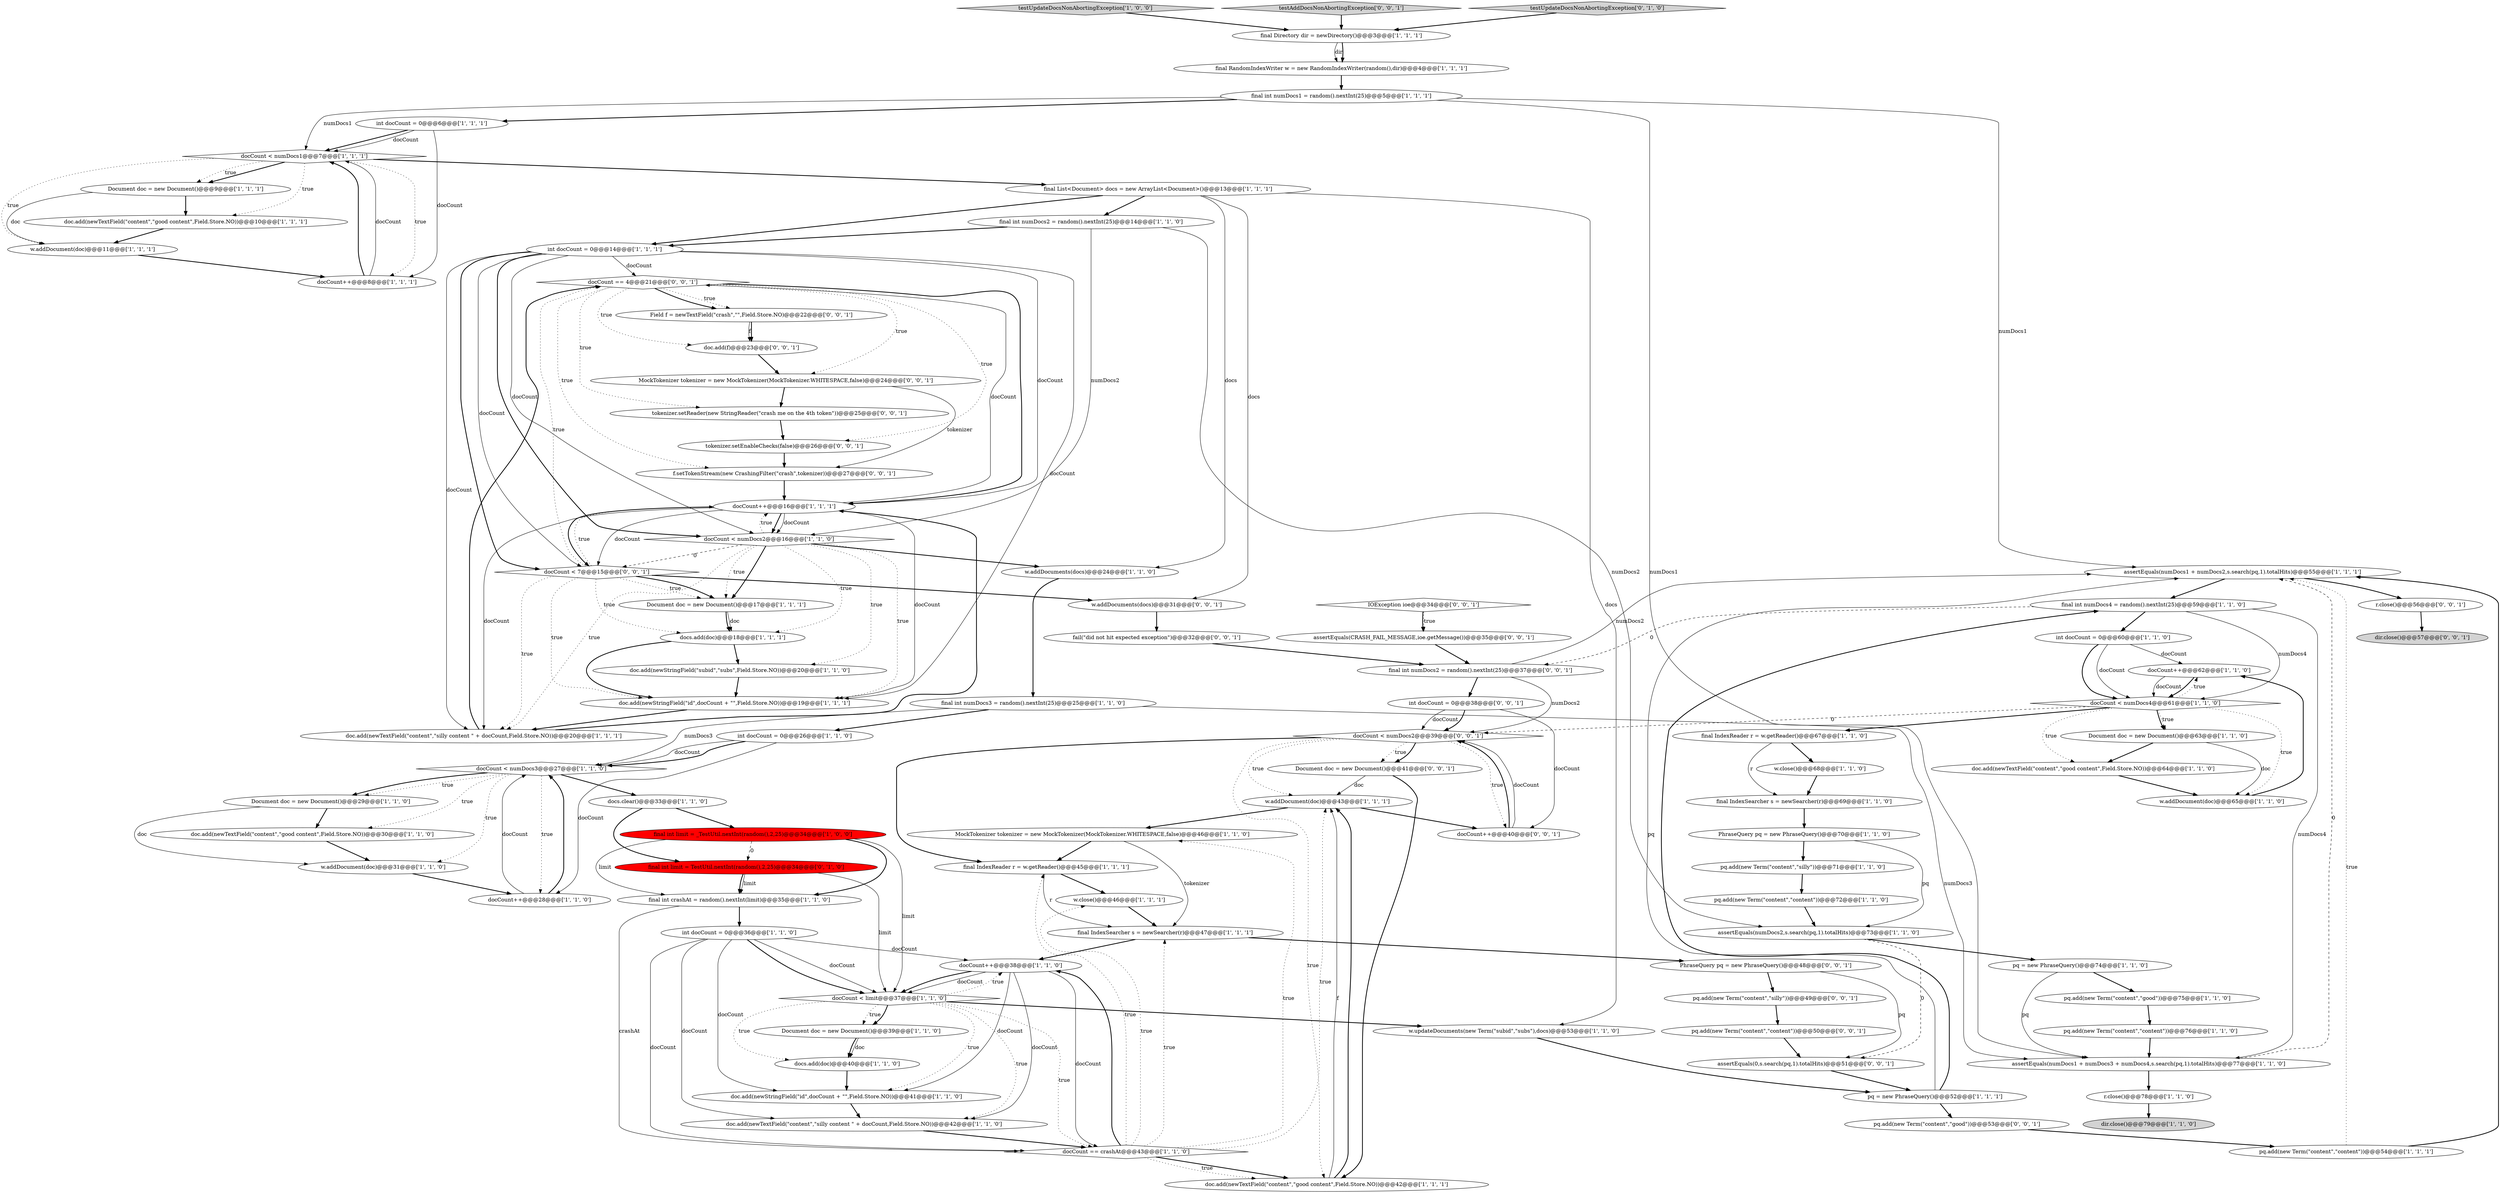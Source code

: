 digraph {
54 [style = filled, label = "testUpdateDocsNonAbortingException['1', '0', '0']", fillcolor = lightgray, shape = diamond image = "AAA0AAABBB1BBB"];
75 [style = filled, label = "int docCount = 0@@@38@@@['0', '0', '1']", fillcolor = white, shape = ellipse image = "AAA0AAABBB3BBB"];
74 [style = filled, label = "r.close()@@@56@@@['0', '0', '1']", fillcolor = white, shape = ellipse image = "AAA0AAABBB3BBB"];
4 [style = filled, label = "Document doc = new Document()@@@29@@@['1', '1', '0']", fillcolor = white, shape = ellipse image = "AAA0AAABBB1BBB"];
16 [style = filled, label = "PhraseQuery pq = new PhraseQuery()@@@70@@@['1', '1', '0']", fillcolor = white, shape = ellipse image = "AAA0AAABBB1BBB"];
88 [style = filled, label = "IOException ioe@@@34@@@['0', '0', '1']", fillcolor = white, shape = diamond image = "AAA0AAABBB3BBB"];
53 [style = filled, label = "pq = new PhraseQuery()@@@74@@@['1', '1', '0']", fillcolor = white, shape = ellipse image = "AAA0AAABBB1BBB"];
80 [style = filled, label = "Document doc = new Document()@@@41@@@['0', '0', '1']", fillcolor = white, shape = ellipse image = "AAA0AAABBB3BBB"];
60 [style = filled, label = "int docCount = 0@@@60@@@['1', '1', '0']", fillcolor = white, shape = ellipse image = "AAA0AAABBB1BBB"];
28 [style = filled, label = "docCount < limit@@@37@@@['1', '1', '0']", fillcolor = white, shape = diamond image = "AAA0AAABBB1BBB"];
26 [style = filled, label = "pq.add(new Term(\"content\",\"silly\"))@@@71@@@['1', '1', '0']", fillcolor = white, shape = ellipse image = "AAA0AAABBB1BBB"];
47 [style = filled, label = "w.addDocument(doc)@@@43@@@['1', '1', '1']", fillcolor = white, shape = ellipse image = "AAA0AAABBB1BBB"];
46 [style = filled, label = "w.addDocument(doc)@@@65@@@['1', '1', '0']", fillcolor = white, shape = ellipse image = "AAA0AAABBB1BBB"];
44 [style = filled, label = "int docCount = 0@@@36@@@['1', '1', '0']", fillcolor = white, shape = ellipse image = "AAA0AAABBB1BBB"];
85 [style = filled, label = "testAddDocsNonAbortingException['0', '0', '1']", fillcolor = lightgray, shape = diamond image = "AAA0AAABBB3BBB"];
91 [style = filled, label = "w.addDocuments(docs)@@@31@@@['0', '0', '1']", fillcolor = white, shape = ellipse image = "AAA0AAABBB3BBB"];
18 [style = filled, label = "doc.add(newTextField(\"content\",\"good content\",Field.Store.NO))@@@30@@@['1', '1', '0']", fillcolor = white, shape = ellipse image = "AAA0AAABBB1BBB"];
23 [style = filled, label = "doc.add(newTextField(\"content\",\"good content\",Field.Store.NO))@@@42@@@['1', '1', '1']", fillcolor = white, shape = ellipse image = "AAA0AAABBB1BBB"];
15 [style = filled, label = "docs.add(doc)@@@40@@@['1', '1', '0']", fillcolor = white, shape = ellipse image = "AAA0AAABBB1BBB"];
39 [style = filled, label = "final IndexReader r = w.getReader()@@@45@@@['1', '1', '1']", fillcolor = white, shape = ellipse image = "AAA0AAABBB1BBB"];
93 [style = filled, label = "docCount == 4@@@21@@@['0', '0', '1']", fillcolor = white, shape = diamond image = "AAA0AAABBB3BBB"];
55 [style = filled, label = "docCount < numDocs2@@@16@@@['1', '1', '0']", fillcolor = white, shape = diamond image = "AAA0AAABBB1BBB"];
95 [style = filled, label = "docCount++@@@40@@@['0', '0', '1']", fillcolor = white, shape = ellipse image = "AAA0AAABBB3BBB"];
92 [style = filled, label = "pq.add(new Term(\"content\",\"good\"))@@@53@@@['0', '0', '1']", fillcolor = white, shape = ellipse image = "AAA0AAABBB3BBB"];
31 [style = filled, label = "docCount++@@@28@@@['1', '1', '0']", fillcolor = white, shape = ellipse image = "AAA0AAABBB1BBB"];
78 [style = filled, label = "fail(\"did not hit expected exception\")@@@32@@@['0', '0', '1']", fillcolor = white, shape = ellipse image = "AAA0AAABBB3BBB"];
25 [style = filled, label = "doc.add(newStringField(\"subid\",\"subs\",Field.Store.NO))@@@20@@@['1', '1', '0']", fillcolor = white, shape = ellipse image = "AAA0AAABBB1BBB"];
17 [style = filled, label = "pq.add(new Term(\"content\",\"content\"))@@@72@@@['1', '1', '0']", fillcolor = white, shape = ellipse image = "AAA0AAABBB1BBB"];
82 [style = filled, label = "f.setTokenStream(new CrashingFilter(\"crash\",tokenizer))@@@27@@@['0', '0', '1']", fillcolor = white, shape = ellipse image = "AAA0AAABBB3BBB"];
48 [style = filled, label = "final IndexReader r = w.getReader()@@@67@@@['1', '1', '0']", fillcolor = white, shape = ellipse image = "AAA0AAABBB1BBB"];
33 [style = filled, label = "doc.add(newTextField(\"content\",\"silly content \" + docCount,Field.Store.NO))@@@42@@@['1', '1', '0']", fillcolor = white, shape = ellipse image = "AAA0AAABBB1BBB"];
64 [style = filled, label = "Document doc = new Document()@@@63@@@['1', '1', '0']", fillcolor = white, shape = ellipse image = "AAA0AAABBB1BBB"];
90 [style = filled, label = "dir.close()@@@57@@@['0', '0', '1']", fillcolor = lightgray, shape = ellipse image = "AAA0AAABBB3BBB"];
56 [style = filled, label = "assertEquals(numDocs1 + numDocs2,s.search(pq,1).totalHits)@@@55@@@['1', '1', '1']", fillcolor = white, shape = ellipse image = "AAA0AAABBB1BBB"];
3 [style = filled, label = "final RandomIndexWriter w = new RandomIndexWriter(random(),dir)@@@4@@@['1', '1', '1']", fillcolor = white, shape = ellipse image = "AAA0AAABBB1BBB"];
42 [style = filled, label = "final int numDocs4 = random().nextInt(25)@@@59@@@['1', '1', '0']", fillcolor = white, shape = ellipse image = "AAA0AAABBB1BBB"];
73 [style = filled, label = "pq.add(new Term(\"content\",\"content\"))@@@50@@@['0', '0', '1']", fillcolor = white, shape = ellipse image = "AAA0AAABBB3BBB"];
30 [style = filled, label = "assertEquals(numDocs1 + numDocs3 + numDocs4,s.search(pq,1).totalHits)@@@77@@@['1', '1', '0']", fillcolor = white, shape = ellipse image = "AAA0AAABBB1BBB"];
45 [style = filled, label = "w.close()@@@46@@@['1', '1', '1']", fillcolor = white, shape = ellipse image = "AAA0AAABBB1BBB"];
49 [style = filled, label = "docCount == crashAt@@@43@@@['1', '1', '0']", fillcolor = white, shape = diamond image = "AAA0AAABBB1BBB"];
77 [style = filled, label = "tokenizer.setEnableChecks(false)@@@26@@@['0', '0', '1']", fillcolor = white, shape = ellipse image = "AAA0AAABBB3BBB"];
58 [style = filled, label = "docs.clear()@@@33@@@['1', '1', '0']", fillcolor = white, shape = ellipse image = "AAA0AAABBB1BBB"];
1 [style = filled, label = "pq = new PhraseQuery()@@@52@@@['1', '1', '1']", fillcolor = white, shape = ellipse image = "AAA0AAABBB1BBB"];
67 [style = filled, label = "final int numDocs1 = random().nextInt(25)@@@5@@@['1', '1', '1']", fillcolor = white, shape = ellipse image = "AAA0AAABBB1BBB"];
12 [style = filled, label = "w.close()@@@68@@@['1', '1', '0']", fillcolor = white, shape = ellipse image = "AAA0AAABBB1BBB"];
5 [style = filled, label = "MockTokenizer tokenizer = new MockTokenizer(MockTokenizer.WHITESPACE,false)@@@46@@@['1', '1', '0']", fillcolor = white, shape = ellipse image = "AAA0AAABBB1BBB"];
27 [style = filled, label = "doc.add(newStringField(\"id\",docCount + \"\",Field.Store.NO))@@@41@@@['1', '1', '0']", fillcolor = white, shape = ellipse image = "AAA0AAABBB1BBB"];
2 [style = filled, label = "final IndexSearcher s = newSearcher(r)@@@69@@@['1', '1', '0']", fillcolor = white, shape = ellipse image = "AAA0AAABBB1BBB"];
79 [style = filled, label = "Field f = newTextField(\"crash\",\"\",Field.Store.NO)@@@22@@@['0', '0', '1']", fillcolor = white, shape = ellipse image = "AAA0AAABBB3BBB"];
22 [style = filled, label = "Document doc = new Document()@@@9@@@['1', '1', '1']", fillcolor = white, shape = ellipse image = "AAA0AAABBB1BBB"];
94 [style = filled, label = "docCount < 7@@@15@@@['0', '0', '1']", fillcolor = white, shape = diamond image = "AAA0AAABBB3BBB"];
63 [style = filled, label = "docCount < numDocs1@@@7@@@['1', '1', '1']", fillcolor = white, shape = diamond image = "AAA0AAABBB1BBB"];
35 [style = filled, label = "doc.add(newTextField(\"content\",\"good content\",Field.Store.NO))@@@10@@@['1', '1', '1']", fillcolor = white, shape = ellipse image = "AAA0AAABBB1BBB"];
38 [style = filled, label = "final Directory dir = newDirectory()@@@3@@@['1', '1', '1']", fillcolor = white, shape = ellipse image = "AAA0AAABBB1BBB"];
71 [style = filled, label = "docCount < numDocs2@@@39@@@['0', '0', '1']", fillcolor = white, shape = diamond image = "AAA0AAABBB3BBB"];
36 [style = filled, label = "docs.add(doc)@@@18@@@['1', '1', '1']", fillcolor = white, shape = ellipse image = "AAA0AAABBB1BBB"];
66 [style = filled, label = "docCount++@@@8@@@['1', '1', '1']", fillcolor = white, shape = ellipse image = "AAA0AAABBB1BBB"];
29 [style = filled, label = "int docCount = 0@@@6@@@['1', '1', '1']", fillcolor = white, shape = ellipse image = "AAA0AAABBB1BBB"];
11 [style = filled, label = "Document doc = new Document()@@@17@@@['1', '1', '1']", fillcolor = white, shape = ellipse image = "AAA0AAABBB1BBB"];
81 [style = filled, label = "assertEquals(CRASH_FAIL_MESSAGE,ioe.getMessage())@@@35@@@['0', '0', '1']", fillcolor = white, shape = ellipse image = "AAA0AAABBB3BBB"];
43 [style = filled, label = "int docCount = 0@@@14@@@['1', '1', '1']", fillcolor = white, shape = ellipse image = "AAA0AAABBB1BBB"];
32 [style = filled, label = "docCount++@@@62@@@['1', '1', '0']", fillcolor = white, shape = ellipse image = "AAA0AAABBB1BBB"];
14 [style = filled, label = "w.addDocument(doc)@@@11@@@['1', '1', '1']", fillcolor = white, shape = ellipse image = "AAA0AAABBB1BBB"];
70 [style = filled, label = "testUpdateDocsNonAbortingException['0', '1', '0']", fillcolor = lightgray, shape = diamond image = "AAA0AAABBB2BBB"];
21 [style = filled, label = "final int limit = _TestUtil.nextInt(random(),2,25)@@@34@@@['1', '0', '0']", fillcolor = red, shape = ellipse image = "AAA1AAABBB1BBB"];
69 [style = filled, label = "final int limit = TestUtil.nextInt(random(),2,25)@@@34@@@['0', '1', '0']", fillcolor = red, shape = ellipse image = "AAA1AAABBB2BBB"];
87 [style = filled, label = "MockTokenizer tokenizer = new MockTokenizer(MockTokenizer.WHITESPACE,false)@@@24@@@['0', '0', '1']", fillcolor = white, shape = ellipse image = "AAA0AAABBB3BBB"];
68 [style = filled, label = "docCount < numDocs3@@@27@@@['1', '1', '0']", fillcolor = white, shape = diamond image = "AAA0AAABBB1BBB"];
52 [style = filled, label = "final IndexSearcher s = newSearcher(r)@@@47@@@['1', '1', '1']", fillcolor = white, shape = ellipse image = "AAA0AAABBB1BBB"];
34 [style = filled, label = "final List<Document> docs = new ArrayList<Document>()@@@13@@@['1', '1', '1']", fillcolor = white, shape = ellipse image = "AAA0AAABBB1BBB"];
7 [style = filled, label = "doc.add(newTextField(\"content\",\"good content\",Field.Store.NO))@@@64@@@['1', '1', '0']", fillcolor = white, shape = ellipse image = "AAA0AAABBB1BBB"];
76 [style = filled, label = "assertEquals(0,s.search(pq,1).totalHits)@@@51@@@['0', '0', '1']", fillcolor = white, shape = ellipse image = "AAA0AAABBB3BBB"];
9 [style = filled, label = "r.close()@@@78@@@['1', '1', '0']", fillcolor = white, shape = ellipse image = "AAA0AAABBB1BBB"];
20 [style = filled, label = "dir.close()@@@79@@@['1', '1', '0']", fillcolor = lightgray, shape = ellipse image = "AAA0AAABBB1BBB"];
40 [style = filled, label = "docCount++@@@38@@@['1', '1', '0']", fillcolor = white, shape = ellipse image = "AAA0AAABBB1BBB"];
61 [style = filled, label = "doc.add(newTextField(\"content\",\"silly content \" + docCount,Field.Store.NO))@@@20@@@['1', '1', '1']", fillcolor = white, shape = ellipse image = "AAA0AAABBB1BBB"];
89 [style = filled, label = "final int numDocs2 = random().nextInt(25)@@@37@@@['0', '0', '1']", fillcolor = white, shape = ellipse image = "AAA0AAABBB3BBB"];
72 [style = filled, label = "tokenizer.setReader(new StringReader(\"crash me on the 4th token\"))@@@25@@@['0', '0', '1']", fillcolor = white, shape = ellipse image = "AAA0AAABBB3BBB"];
65 [style = filled, label = "pq.add(new Term(\"content\",\"content\"))@@@76@@@['1', '1', '0']", fillcolor = white, shape = ellipse image = "AAA0AAABBB1BBB"];
62 [style = filled, label = "w.addDocument(doc)@@@31@@@['1', '1', '0']", fillcolor = white, shape = ellipse image = "AAA0AAABBB1BBB"];
6 [style = filled, label = "doc.add(newStringField(\"id\",docCount + \"\",Field.Store.NO))@@@19@@@['1', '1', '1']", fillcolor = white, shape = ellipse image = "AAA0AAABBB1BBB"];
57 [style = filled, label = "final int numDocs2 = random().nextInt(25)@@@14@@@['1', '1', '0']", fillcolor = white, shape = ellipse image = "AAA0AAABBB1BBB"];
50 [style = filled, label = "assertEquals(numDocs2,s.search(pq,1).totalHits)@@@73@@@['1', '1', '0']", fillcolor = white, shape = ellipse image = "AAA0AAABBB1BBB"];
59 [style = filled, label = "docCount++@@@16@@@['1', '1', '1']", fillcolor = white, shape = ellipse image = "AAA0AAABBB1BBB"];
84 [style = filled, label = "PhraseQuery pq = new PhraseQuery()@@@48@@@['0', '0', '1']", fillcolor = white, shape = ellipse image = "AAA0AAABBB3BBB"];
51 [style = filled, label = "int docCount = 0@@@26@@@['1', '1', '0']", fillcolor = white, shape = ellipse image = "AAA0AAABBB1BBB"];
13 [style = filled, label = "final int crashAt = random().nextInt(limit)@@@35@@@['1', '1', '0']", fillcolor = white, shape = ellipse image = "AAA0AAABBB1BBB"];
0 [style = filled, label = "w.updateDocuments(new Term(\"subid\",\"subs\"),docs)@@@53@@@['1', '1', '0']", fillcolor = white, shape = ellipse image = "AAA0AAABBB1BBB"];
10 [style = filled, label = "pq.add(new Term(\"content\",\"content\"))@@@54@@@['1', '1', '1']", fillcolor = white, shape = ellipse image = "AAA0AAABBB1BBB"];
83 [style = filled, label = "doc.add(f)@@@23@@@['0', '0', '1']", fillcolor = white, shape = ellipse image = "AAA0AAABBB3BBB"];
37 [style = filled, label = "w.addDocuments(docs)@@@24@@@['1', '1', '0']", fillcolor = white, shape = ellipse image = "AAA0AAABBB1BBB"];
19 [style = filled, label = "docCount < numDocs4@@@61@@@['1', '1', '0']", fillcolor = white, shape = diamond image = "AAA0AAABBB1BBB"];
24 [style = filled, label = "Document doc = new Document()@@@39@@@['1', '1', '0']", fillcolor = white, shape = ellipse image = "AAA0AAABBB1BBB"];
86 [style = filled, label = "pq.add(new Term(\"content\",\"silly\"))@@@49@@@['0', '0', '1']", fillcolor = white, shape = ellipse image = "AAA0AAABBB3BBB"];
8 [style = filled, label = "final int numDocs3 = random().nextInt(25)@@@25@@@['1', '1', '0']", fillcolor = white, shape = ellipse image = "AAA0AAABBB1BBB"];
41 [style = filled, label = "pq.add(new Term(\"content\",\"good\"))@@@75@@@['1', '1', '0']", fillcolor = white, shape = ellipse image = "AAA0AAABBB1BBB"];
14->66 [style = bold, label=""];
59->93 [style = solid, label="docCount"];
44->40 [style = solid, label="docCount"];
43->55 [style = bold, label=""];
86->73 [style = bold, label=""];
67->56 [style = solid, label="numDocs1"];
64->46 [style = solid, label="doc"];
70->38 [style = bold, label=""];
28->15 [style = dotted, label="true"];
49->39 [style = dotted, label="true"];
63->34 [style = bold, label=""];
42->60 [style = bold, label=""];
34->91 [style = solid, label="docs"];
23->47 [style = solid, label="f"];
61->59 [style = bold, label=""];
40->27 [style = solid, label="docCount"];
25->6 [style = bold, label=""];
8->51 [style = bold, label=""];
68->18 [style = dotted, label="true"];
11->36 [style = bold, label=""];
68->31 [style = dotted, label="true"];
51->68 [style = solid, label="docCount"];
89->56 [style = solid, label="numDocs2"];
63->22 [style = bold, label=""];
59->55 [style = solid, label="docCount"];
32->19 [style = solid, label="docCount"];
28->0 [style = bold, label=""];
31->68 [style = solid, label="docCount"];
75->71 [style = solid, label="docCount"];
48->12 [style = bold, label=""];
38->3 [style = solid, label="dir"];
12->2 [style = bold, label=""];
21->28 [style = solid, label="limit"];
94->6 [style = dotted, label="true"];
34->0 [style = solid, label="docs"];
29->63 [style = bold, label=""];
53->41 [style = bold, label=""];
93->79 [style = bold, label=""];
71->80 [style = dotted, label="true"];
67->29 [style = bold, label=""];
60->32 [style = solid, label="docCount"];
55->11 [style = bold, label=""];
27->33 [style = bold, label=""];
28->27 [style = dotted, label="true"];
19->64 [style = dotted, label="true"];
73->76 [style = bold, label=""];
49->40 [style = bold, label=""];
54->38 [style = bold, label=""];
5->52 [style = solid, label="tokenizer"];
69->13 [style = solid, label="limit"];
81->89 [style = bold, label=""];
71->47 [style = dotted, label="true"];
68->4 [style = bold, label=""];
4->62 [style = solid, label="doc"];
55->37 [style = bold, label=""];
21->13 [style = bold, label=""];
55->36 [style = dotted, label="true"];
2->16 [style = bold, label=""];
66->63 [style = bold, label=""];
36->6 [style = bold, label=""];
79->83 [style = bold, label=""];
78->89 [style = bold, label=""];
55->59 [style = dotted, label="true"];
44->49 [style = solid, label="docCount"];
82->59 [style = bold, label=""];
26->17 [style = bold, label=""];
43->93 [style = solid, label="docCount"];
5->39 [style = bold, label=""];
7->46 [style = bold, label=""];
42->30 [style = solid, label="numDocs4"];
43->94 [style = bold, label=""];
94->11 [style = dotted, label="true"];
72->77 [style = bold, label=""];
29->63 [style = solid, label="docCount"];
16->26 [style = bold, label=""];
84->76 [style = solid, label="pq"];
1->42 [style = bold, label=""];
39->45 [style = bold, label=""];
4->18 [style = bold, label=""];
8->68 [style = solid, label="numDocs3"];
88->81 [style = bold, label=""];
41->65 [style = bold, label=""];
71->23 [style = dotted, label="true"];
31->68 [style = bold, label=""];
61->93 [style = bold, label=""];
94->91 [style = bold, label=""];
71->95 [style = dotted, label="true"];
6->61 [style = bold, label=""];
49->47 [style = dotted, label="true"];
36->25 [style = bold, label=""];
28->24 [style = dotted, label="true"];
3->67 [style = bold, label=""];
40->49 [style = solid, label="docCount"];
21->69 [style = dashed, label="0"];
28->24 [style = bold, label=""];
59->55 [style = bold, label=""];
63->14 [style = dotted, label="true"];
34->37 [style = solid, label="docs"];
60->19 [style = bold, label=""];
94->61 [style = dotted, label="true"];
79->83 [style = solid, label="f"];
94->93 [style = dotted, label="true"];
93->79 [style = dotted, label="true"];
45->52 [style = bold, label=""];
53->30 [style = solid, label="pq"];
93->82 [style = dotted, label="true"];
88->81 [style = dotted, label="true"];
85->38 [style = bold, label=""];
34->57 [style = bold, label=""];
22->14 [style = solid, label="doc"];
65->30 [style = bold, label=""];
68->62 [style = dotted, label="true"];
19->64 [style = bold, label=""];
69->28 [style = solid, label="limit"];
55->94 [style = dashed, label="0"];
95->71 [style = bold, label=""];
55->61 [style = dotted, label="true"];
13->49 [style = solid, label="crashAt"];
74->90 [style = bold, label=""];
9->20 [style = bold, label=""];
30->9 [style = bold, label=""];
43->55 [style = solid, label="docCount"];
49->23 [style = bold, label=""];
39->52 [style = solid, label="r"];
32->19 [style = bold, label=""];
19->7 [style = dotted, label="true"];
77->82 [style = bold, label=""];
89->75 [style = bold, label=""];
47->95 [style = bold, label=""];
35->14 [style = bold, label=""];
49->23 [style = dotted, label="true"];
38->3 [style = bold, label=""];
93->87 [style = dotted, label="true"];
57->50 [style = solid, label="numDocs2"];
51->31 [style = solid, label="docCount"];
49->45 [style = dotted, label="true"];
10->56 [style = dotted, label="true"];
50->76 [style = dashed, label="0"];
89->71 [style = solid, label="numDocs2"];
92->10 [style = bold, label=""];
52->84 [style = bold, label=""];
49->52 [style = dotted, label="true"];
17->50 [style = bold, label=""];
71->80 [style = bold, label=""];
93->77 [style = dotted, label="true"];
55->11 [style = dotted, label="true"];
40->28 [style = solid, label="docCount"];
40->33 [style = solid, label="docCount"];
52->40 [style = bold, label=""];
0->1 [style = bold, label=""];
94->59 [style = dotted, label="true"];
94->36 [style = dotted, label="true"];
47->5 [style = bold, label=""];
95->71 [style = solid, label="docCount"];
23->47 [style = bold, label=""];
87->82 [style = solid, label="tokenizer"];
19->71 [style = dashed, label="0"];
94->11 [style = bold, label=""];
57->43 [style = bold, label=""];
56->74 [style = bold, label=""];
43->94 [style = solid, label="docCount"];
67->63 [style = solid, label="numDocs1"];
59->94 [style = solid, label="docCount"];
33->49 [style = bold, label=""];
16->50 [style = solid, label="pq"];
37->8 [style = bold, label=""];
63->66 [style = dotted, label="true"];
22->35 [style = bold, label=""];
46->32 [style = bold, label=""];
34->43 [style = bold, label=""];
55->6 [style = dotted, label="true"];
60->19 [style = solid, label="docCount"];
80->23 [style = bold, label=""];
57->55 [style = solid, label="numDocs2"];
24->15 [style = bold, label=""];
44->33 [style = solid, label="docCount"];
59->61 [style = solid, label="docCount"];
76->1 [style = bold, label=""];
71->39 [style = bold, label=""];
19->48 [style = bold, label=""];
10->56 [style = bold, label=""];
55->25 [style = dotted, label="true"];
44->28 [style = solid, label="docCount"];
93->83 [style = dotted, label="true"];
93->59 [style = bold, label=""];
28->33 [style = dotted, label="true"];
68->4 [style = dotted, label="true"];
13->44 [style = bold, label=""];
51->68 [style = bold, label=""];
63->35 [style = dotted, label="true"];
21->13 [style = solid, label="limit"];
42->19 [style = solid, label="numDocs4"];
40->28 [style = bold, label=""];
1->56 [style = solid, label="pq"];
84->86 [style = bold, label=""];
49->5 [style = dotted, label="true"];
93->72 [style = dotted, label="true"];
28->49 [style = dotted, label="true"];
43->6 [style = solid, label="docCount"];
67->30 [style = solid, label="numDocs1"];
80->47 [style = solid, label="doc"];
56->42 [style = bold, label=""];
58->69 [style = bold, label=""];
63->22 [style = dotted, label="true"];
48->2 [style = solid, label="r"];
64->7 [style = bold, label=""];
29->66 [style = solid, label="docCount"];
66->63 [style = solid, label="docCount"];
62->31 [style = bold, label=""];
18->62 [style = bold, label=""];
87->72 [style = bold, label=""];
8->30 [style = solid, label="numDocs3"];
43->59 [style = solid, label="docCount"];
59->6 [style = solid, label="docCount"];
1->92 [style = bold, label=""];
19->32 [style = dotted, label="true"];
44->28 [style = bold, label=""];
30->56 [style = dashed, label="0"];
19->46 [style = dotted, label="true"];
42->89 [style = dashed, label="0"];
11->36 [style = solid, label="doc"];
75->95 [style = solid, label="docCount"];
24->15 [style = solid, label="doc"];
58->21 [style = bold, label=""];
75->71 [style = bold, label=""];
44->27 [style = solid, label="docCount"];
69->13 [style = bold, label=""];
91->78 [style = bold, label=""];
15->27 [style = bold, label=""];
43->61 [style = solid, label="docCount"];
59->94 [style = bold, label=""];
28->40 [style = dotted, label="true"];
50->53 [style = bold, label=""];
83->87 [style = bold, label=""];
68->58 [style = bold, label=""];
}
